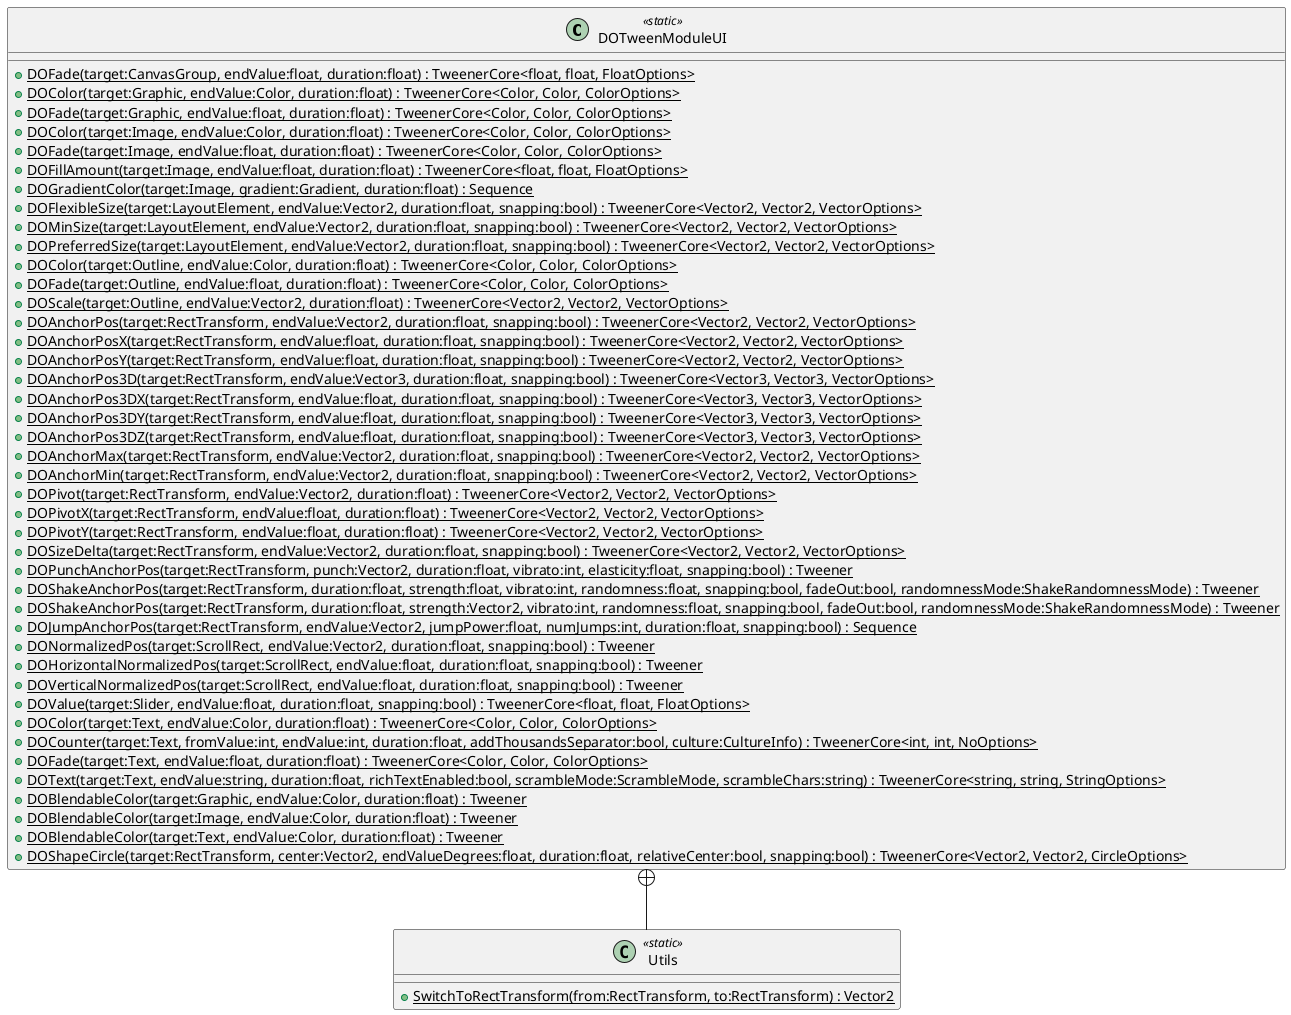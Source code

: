 @startuml
class DOTweenModuleUI <<static>> {
    + {static} DOFade(target:CanvasGroup, endValue:float, duration:float) : TweenerCore<float, float, FloatOptions>
    + {static} DOColor(target:Graphic, endValue:Color, duration:float) : TweenerCore<Color, Color, ColorOptions>
    + {static} DOFade(target:Graphic, endValue:float, duration:float) : TweenerCore<Color, Color, ColorOptions>
    + {static} DOColor(target:Image, endValue:Color, duration:float) : TweenerCore<Color, Color, ColorOptions>
    + {static} DOFade(target:Image, endValue:float, duration:float) : TweenerCore<Color, Color, ColorOptions>
    + {static} DOFillAmount(target:Image, endValue:float, duration:float) : TweenerCore<float, float, FloatOptions>
    + {static} DOGradientColor(target:Image, gradient:Gradient, duration:float) : Sequence
    + {static} DOFlexibleSize(target:LayoutElement, endValue:Vector2, duration:float, snapping:bool) : TweenerCore<Vector2, Vector2, VectorOptions>
    + {static} DOMinSize(target:LayoutElement, endValue:Vector2, duration:float, snapping:bool) : TweenerCore<Vector2, Vector2, VectorOptions>
    + {static} DOPreferredSize(target:LayoutElement, endValue:Vector2, duration:float, snapping:bool) : TweenerCore<Vector2, Vector2, VectorOptions>
    + {static} DOColor(target:Outline, endValue:Color, duration:float) : TweenerCore<Color, Color, ColorOptions>
    + {static} DOFade(target:Outline, endValue:float, duration:float) : TweenerCore<Color, Color, ColorOptions>
    + {static} DOScale(target:Outline, endValue:Vector2, duration:float) : TweenerCore<Vector2, Vector2, VectorOptions>
    + {static} DOAnchorPos(target:RectTransform, endValue:Vector2, duration:float, snapping:bool) : TweenerCore<Vector2, Vector2, VectorOptions>
    + {static} DOAnchorPosX(target:RectTransform, endValue:float, duration:float, snapping:bool) : TweenerCore<Vector2, Vector2, VectorOptions>
    + {static} DOAnchorPosY(target:RectTransform, endValue:float, duration:float, snapping:bool) : TweenerCore<Vector2, Vector2, VectorOptions>
    + {static} DOAnchorPos3D(target:RectTransform, endValue:Vector3, duration:float, snapping:bool) : TweenerCore<Vector3, Vector3, VectorOptions>
    + {static} DOAnchorPos3DX(target:RectTransform, endValue:float, duration:float, snapping:bool) : TweenerCore<Vector3, Vector3, VectorOptions>
    + {static} DOAnchorPos3DY(target:RectTransform, endValue:float, duration:float, snapping:bool) : TweenerCore<Vector3, Vector3, VectorOptions>
    + {static} DOAnchorPos3DZ(target:RectTransform, endValue:float, duration:float, snapping:bool) : TweenerCore<Vector3, Vector3, VectorOptions>
    + {static} DOAnchorMax(target:RectTransform, endValue:Vector2, duration:float, snapping:bool) : TweenerCore<Vector2, Vector2, VectorOptions>
    + {static} DOAnchorMin(target:RectTransform, endValue:Vector2, duration:float, snapping:bool) : TweenerCore<Vector2, Vector2, VectorOptions>
    + {static} DOPivot(target:RectTransform, endValue:Vector2, duration:float) : TweenerCore<Vector2, Vector2, VectorOptions>
    + {static} DOPivotX(target:RectTransform, endValue:float, duration:float) : TweenerCore<Vector2, Vector2, VectorOptions>
    + {static} DOPivotY(target:RectTransform, endValue:float, duration:float) : TweenerCore<Vector2, Vector2, VectorOptions>
    + {static} DOSizeDelta(target:RectTransform, endValue:Vector2, duration:float, snapping:bool) : TweenerCore<Vector2, Vector2, VectorOptions>
    + {static} DOPunchAnchorPos(target:RectTransform, punch:Vector2, duration:float, vibrato:int, elasticity:float, snapping:bool) : Tweener
    + {static} DOShakeAnchorPos(target:RectTransform, duration:float, strength:float, vibrato:int, randomness:float, snapping:bool, fadeOut:bool, randomnessMode:ShakeRandomnessMode) : Tweener
    + {static} DOShakeAnchorPos(target:RectTransform, duration:float, strength:Vector2, vibrato:int, randomness:float, snapping:bool, fadeOut:bool, randomnessMode:ShakeRandomnessMode) : Tweener
    + {static} DOJumpAnchorPos(target:RectTransform, endValue:Vector2, jumpPower:float, numJumps:int, duration:float, snapping:bool) : Sequence
    + {static} DONormalizedPos(target:ScrollRect, endValue:Vector2, duration:float, snapping:bool) : Tweener
    + {static} DOHorizontalNormalizedPos(target:ScrollRect, endValue:float, duration:float, snapping:bool) : Tweener
    + {static} DOVerticalNormalizedPos(target:ScrollRect, endValue:float, duration:float, snapping:bool) : Tweener
    + {static} DOValue(target:Slider, endValue:float, duration:float, snapping:bool) : TweenerCore<float, float, FloatOptions>
    + {static} DOColor(target:Text, endValue:Color, duration:float) : TweenerCore<Color, Color, ColorOptions>
    + {static} DOCounter(target:Text, fromValue:int, endValue:int, duration:float, addThousandsSeparator:bool, culture:CultureInfo) : TweenerCore<int, int, NoOptions>
    + {static} DOFade(target:Text, endValue:float, duration:float) : TweenerCore<Color, Color, ColorOptions>
    + {static} DOText(target:Text, endValue:string, duration:float, richTextEnabled:bool, scrambleMode:ScrambleMode, scrambleChars:string) : TweenerCore<string, string, StringOptions>
    + {static} DOBlendableColor(target:Graphic, endValue:Color, duration:float) : Tweener
    + {static} DOBlendableColor(target:Image, endValue:Color, duration:float) : Tweener
    + {static} DOBlendableColor(target:Text, endValue:Color, duration:float) : Tweener
    + {static} DOShapeCircle(target:RectTransform, center:Vector2, endValueDegrees:float, duration:float, relativeCenter:bool, snapping:bool) : TweenerCore<Vector2, Vector2, CircleOptions>
}
class Utils <<static>> {
    + {static} SwitchToRectTransform(from:RectTransform, to:RectTransform) : Vector2
}
DOTweenModuleUI +-- Utils
@enduml
